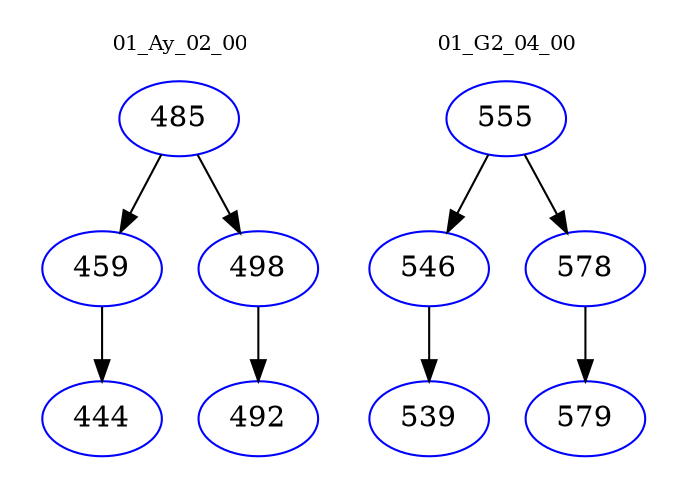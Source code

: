 digraph{
subgraph cluster_0 {
color = white
label = "01_Ay_02_00";
fontsize=10;
T0_485 [label="485", color="blue"]
T0_485 -> T0_459 [color="black"]
T0_459 [label="459", color="blue"]
T0_459 -> T0_444 [color="black"]
T0_444 [label="444", color="blue"]
T0_485 -> T0_498 [color="black"]
T0_498 [label="498", color="blue"]
T0_498 -> T0_492 [color="black"]
T0_492 [label="492", color="blue"]
}
subgraph cluster_1 {
color = white
label = "01_G2_04_00";
fontsize=10;
T1_555 [label="555", color="blue"]
T1_555 -> T1_546 [color="black"]
T1_546 [label="546", color="blue"]
T1_546 -> T1_539 [color="black"]
T1_539 [label="539", color="blue"]
T1_555 -> T1_578 [color="black"]
T1_578 [label="578", color="blue"]
T1_578 -> T1_579 [color="black"]
T1_579 [label="579", color="blue"]
}
}
